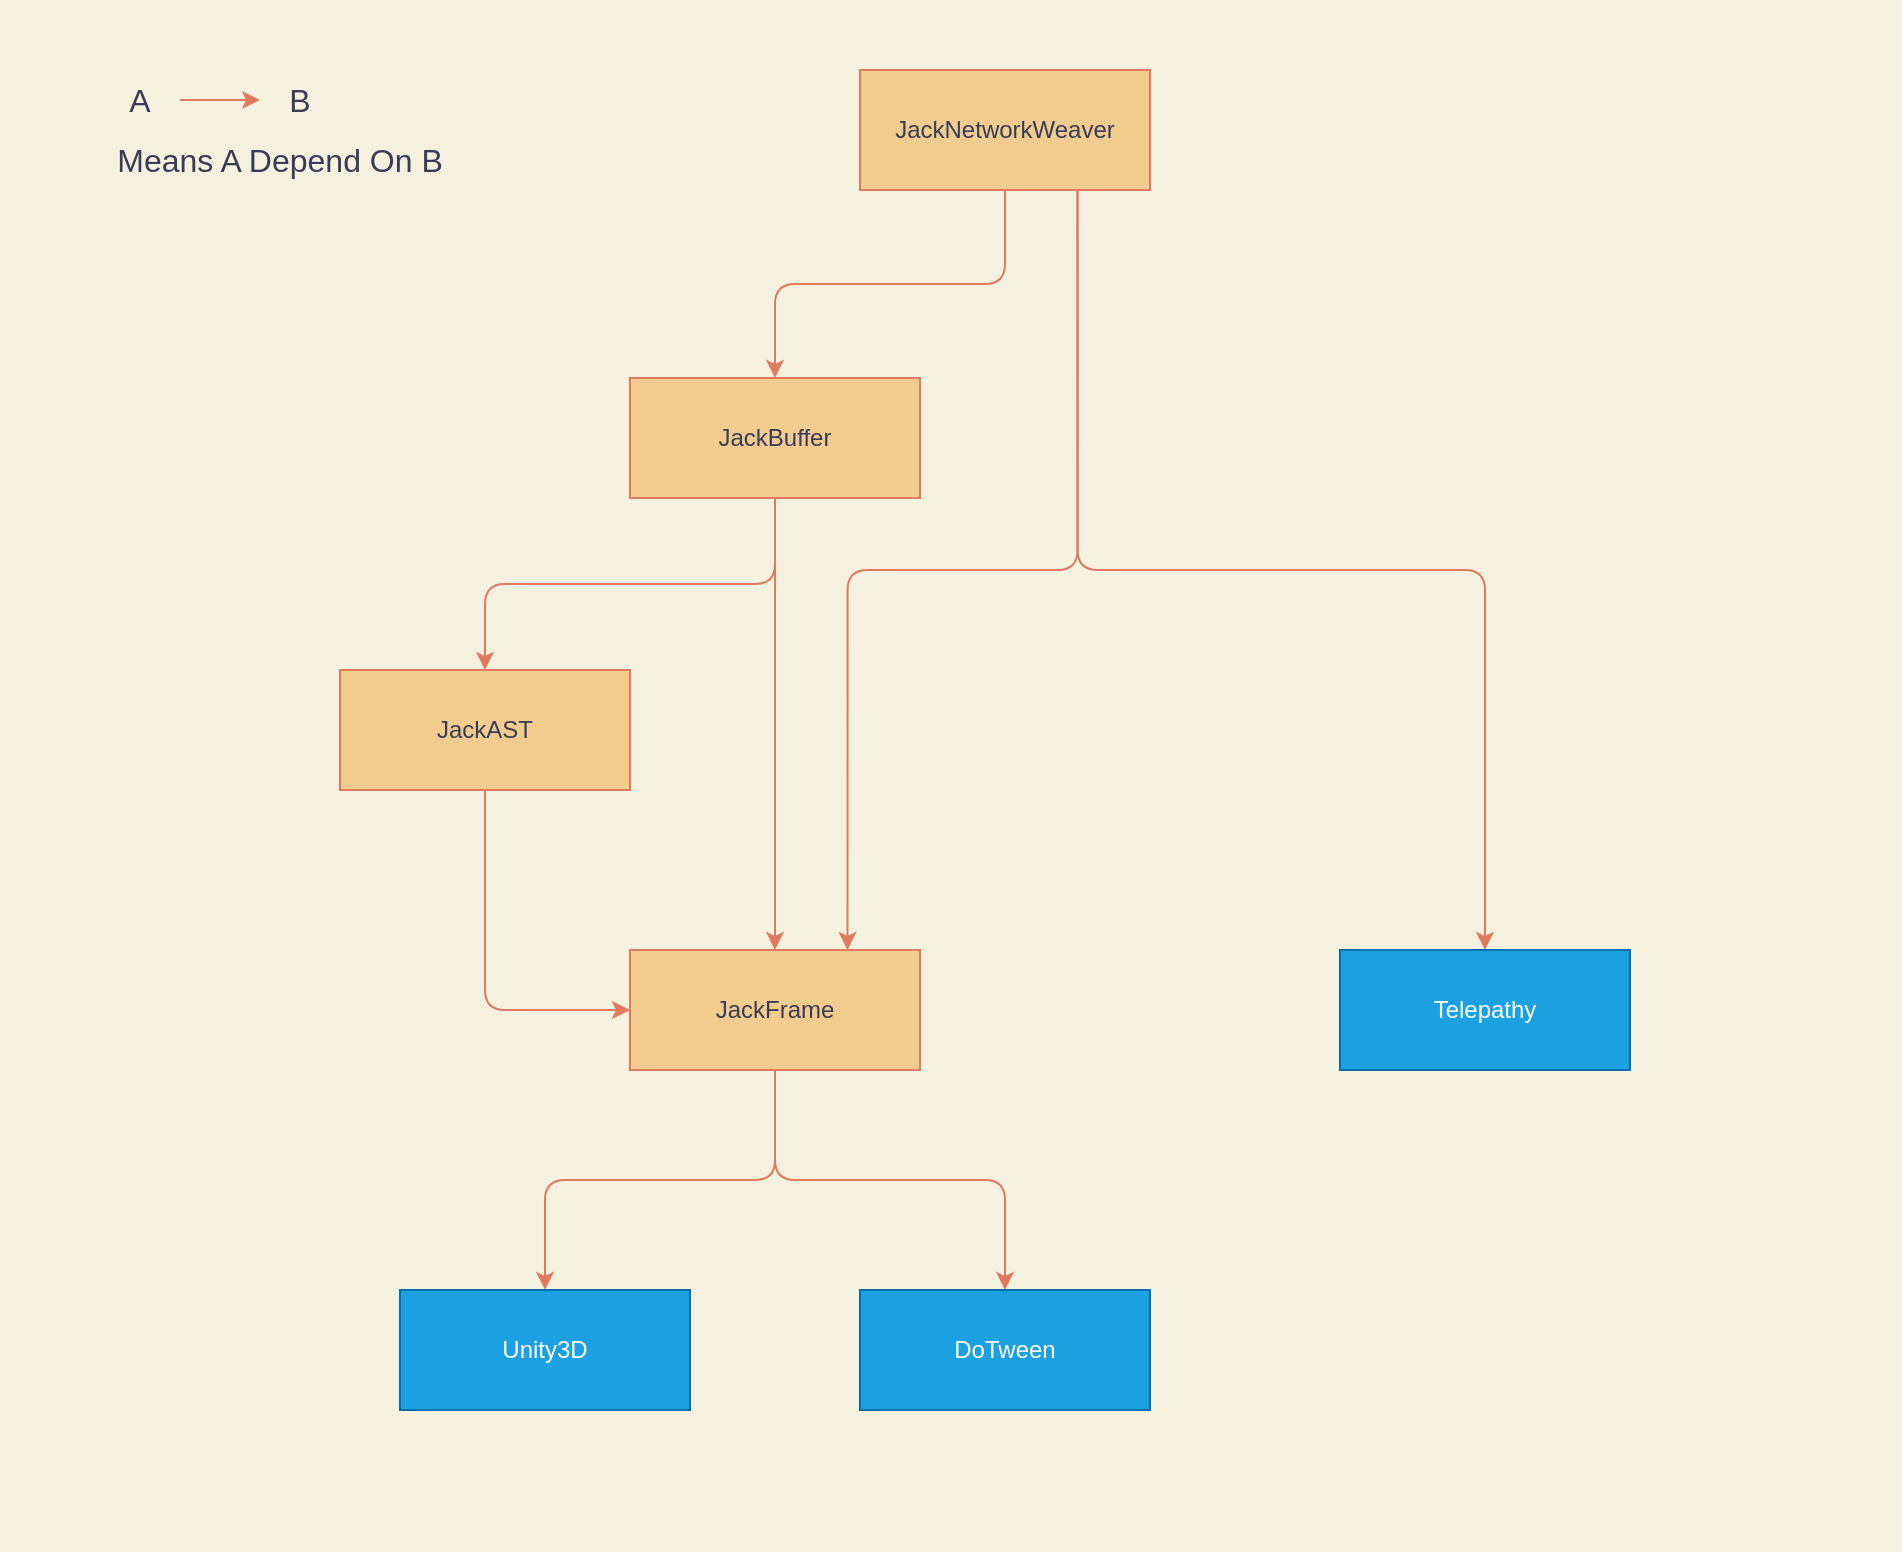 <mxfile>
    <diagram id="ARa67cmQedTmChQykgEh" name="第 1 页">
        <mxGraphModel dx="1154" dy="917" grid="1" gridSize="10" guides="1" tooltips="1" connect="1" arrows="1" fold="1" page="1" pageScale="1" pageWidth="1169" pageHeight="827" background="#F4F1DE" math="0" shadow="0">
            <root>
                <mxCell id="0"/>
                <mxCell id="1" parent="0"/>
                <mxCell id="23" value="" style="rounded=0;whiteSpace=wrap;html=1;sketch=0;fontSize=16;fontColor=#393C56;fillColor=none;strokeColor=none;" vertex="1" parent="1">
                    <mxGeometry x="120" y="15" width="950" height="775" as="geometry"/>
                </mxCell>
                <mxCell id="14" style="edgeStyle=orthogonalEdgeStyle;curved=0;rounded=1;sketch=0;orthogonalLoop=1;jettySize=auto;html=1;exitX=0.5;exitY=1;exitDx=0;exitDy=0;entryX=0.5;entryY=0;entryDx=0;entryDy=0;fontColor=#393C56;strokeColor=#E07A5F;fillColor=#F2CC8F;" edge="1" parent="1" source="2" target="13">
                    <mxGeometry relative="1" as="geometry"/>
                </mxCell>
                <mxCell id="16" style="edgeStyle=orthogonalEdgeStyle;curved=0;rounded=1;sketch=0;orthogonalLoop=1;jettySize=auto;html=1;exitX=0.5;exitY=1;exitDx=0;exitDy=0;entryX=0.5;entryY=0;entryDx=0;entryDy=0;fontColor=#393C56;strokeColor=#E07A5F;fillColor=#F2CC8F;" edge="1" parent="1" source="2" target="15">
                    <mxGeometry relative="1" as="geometry"/>
                </mxCell>
                <mxCell id="2" value="JackFrame" style="rounded=0;whiteSpace=wrap;html=1;sketch=0;fontColor=#393C56;strokeColor=#E07A5F;fillColor=#F2CC8F;" vertex="1" parent="1">
                    <mxGeometry x="435" y="490" width="145" height="60" as="geometry"/>
                </mxCell>
                <mxCell id="4" style="edgeStyle=orthogonalEdgeStyle;curved=0;rounded=1;sketch=0;orthogonalLoop=1;jettySize=auto;html=1;exitX=0.5;exitY=1;exitDx=0;exitDy=0;entryX=0;entryY=0.5;entryDx=0;entryDy=0;fontColor=#393C56;strokeColor=#E07A5F;fillColor=#F2CC8F;" edge="1" parent="1" source="3" target="2">
                    <mxGeometry relative="1" as="geometry"/>
                </mxCell>
                <mxCell id="3" value="JackAST" style="rounded=0;whiteSpace=wrap;html=1;sketch=0;fontColor=#393C56;strokeColor=#E07A5F;fillColor=#F2CC8F;" vertex="1" parent="1">
                    <mxGeometry x="290" y="350" width="145" height="60" as="geometry"/>
                </mxCell>
                <mxCell id="6" style="edgeStyle=orthogonalEdgeStyle;curved=0;rounded=1;sketch=0;orthogonalLoop=1;jettySize=auto;html=1;exitX=0.5;exitY=1;exitDx=0;exitDy=0;entryX=0.5;entryY=0;entryDx=0;entryDy=0;fontColor=#393C56;strokeColor=#E07A5F;fillColor=#F2CC8F;" edge="1" parent="1" source="5" target="3">
                    <mxGeometry relative="1" as="geometry"/>
                </mxCell>
                <mxCell id="7" style="edgeStyle=orthogonalEdgeStyle;curved=0;rounded=1;sketch=0;orthogonalLoop=1;jettySize=auto;html=1;exitX=0.5;exitY=1;exitDx=0;exitDy=0;entryX=0.5;entryY=0;entryDx=0;entryDy=0;fontColor=#393C56;strokeColor=#E07A5F;fillColor=#F2CC8F;" edge="1" parent="1" source="5" target="2">
                    <mxGeometry relative="1" as="geometry"/>
                </mxCell>
                <mxCell id="5" value="JackBuffer" style="rounded=0;whiteSpace=wrap;html=1;sketch=0;fontColor=#393C56;strokeColor=#E07A5F;fillColor=#F2CC8F;" vertex="1" parent="1">
                    <mxGeometry x="435" y="204" width="145" height="60" as="geometry"/>
                </mxCell>
                <mxCell id="9" style="edgeStyle=orthogonalEdgeStyle;curved=0;rounded=1;sketch=0;orthogonalLoop=1;jettySize=auto;html=1;exitX=0.5;exitY=1;exitDx=0;exitDy=0;entryX=0.5;entryY=0;entryDx=0;entryDy=0;fontColor=#393C56;strokeColor=#E07A5F;fillColor=#F2CC8F;" edge="1" parent="1" source="8" target="5">
                    <mxGeometry relative="1" as="geometry"/>
                </mxCell>
                <mxCell id="10" style="edgeStyle=orthogonalEdgeStyle;curved=0;rounded=1;sketch=0;orthogonalLoop=1;jettySize=auto;html=1;exitX=0.75;exitY=1;exitDx=0;exitDy=0;entryX=0.75;entryY=0;entryDx=0;entryDy=0;fontColor=#393C56;strokeColor=#E07A5F;fillColor=#F2CC8F;" edge="1" parent="1" source="8" target="2">
                    <mxGeometry relative="1" as="geometry"/>
                </mxCell>
                <mxCell id="12" style="edgeStyle=orthogonalEdgeStyle;curved=0;rounded=1;sketch=0;orthogonalLoop=1;jettySize=auto;html=1;exitX=0.75;exitY=1;exitDx=0;exitDy=0;entryX=0.5;entryY=0;entryDx=0;entryDy=0;fontColor=#393C56;strokeColor=#E07A5F;fillColor=#F2CC8F;" edge="1" parent="1" source="8" target="11">
                    <mxGeometry relative="1" as="geometry"/>
                </mxCell>
                <mxCell id="8" value="JackNetworkWeaver" style="rounded=0;whiteSpace=wrap;html=1;sketch=0;fontColor=#393C56;strokeColor=#E07A5F;fillColor=#F2CC8F;" vertex="1" parent="1">
                    <mxGeometry x="550" y="50" width="145" height="60" as="geometry"/>
                </mxCell>
                <mxCell id="11" value="Telepathy" style="rounded=0;whiteSpace=wrap;html=1;sketch=0;fontColor=#ffffff;strokeColor=#006EAF;fillColor=#1ba1e2;" vertex="1" parent="1">
                    <mxGeometry x="790" y="490" width="145" height="60" as="geometry"/>
                </mxCell>
                <mxCell id="13" value="DoTween" style="rounded=0;whiteSpace=wrap;html=1;sketch=0;fontColor=#ffffff;strokeColor=#006EAF;fillColor=#1ba1e2;" vertex="1" parent="1">
                    <mxGeometry x="550" y="660" width="145" height="60" as="geometry"/>
                </mxCell>
                <mxCell id="15" value="Unity3D" style="rounded=0;whiteSpace=wrap;html=1;sketch=0;fontColor=#ffffff;strokeColor=#006EAF;fillColor=#1ba1e2;" vertex="1" parent="1">
                    <mxGeometry x="320" y="660" width="145" height="60" as="geometry"/>
                </mxCell>
                <mxCell id="17" value="" style="endArrow=classic;html=1;fontColor=#393C56;strokeColor=#E07A5F;fillColor=#F2CC8F;fontSize=16;" edge="1" parent="1">
                    <mxGeometry width="50" height="50" relative="1" as="geometry">
                        <mxPoint x="210" y="65" as="sourcePoint"/>
                        <mxPoint x="250" y="65" as="targetPoint"/>
                    </mxGeometry>
                </mxCell>
                <mxCell id="18" value="A" style="text;html=1;strokeColor=none;fillColor=none;align=center;verticalAlign=middle;whiteSpace=wrap;rounded=0;sketch=0;fontColor=#393C56;fontSize=16;" vertex="1" parent="1">
                    <mxGeometry x="170" y="55" width="40" height="20" as="geometry"/>
                </mxCell>
                <mxCell id="20" value="B" style="text;html=1;strokeColor=none;fillColor=none;align=center;verticalAlign=middle;whiteSpace=wrap;rounded=0;sketch=0;fontColor=#393C56;fontSize=16;" vertex="1" parent="1">
                    <mxGeometry x="250" y="55" width="40" height="20" as="geometry"/>
                </mxCell>
                <mxCell id="21" value="Means A Depend On B" style="text;html=1;strokeColor=none;fillColor=none;align=center;verticalAlign=middle;whiteSpace=wrap;rounded=0;sketch=0;fontColor=#393C56;fontSize=16;" vertex="1" parent="1">
                    <mxGeometry x="160" y="85" width="200" height="20" as="geometry"/>
                </mxCell>
            </root>
        </mxGraphModel>
    </diagram>
</mxfile>